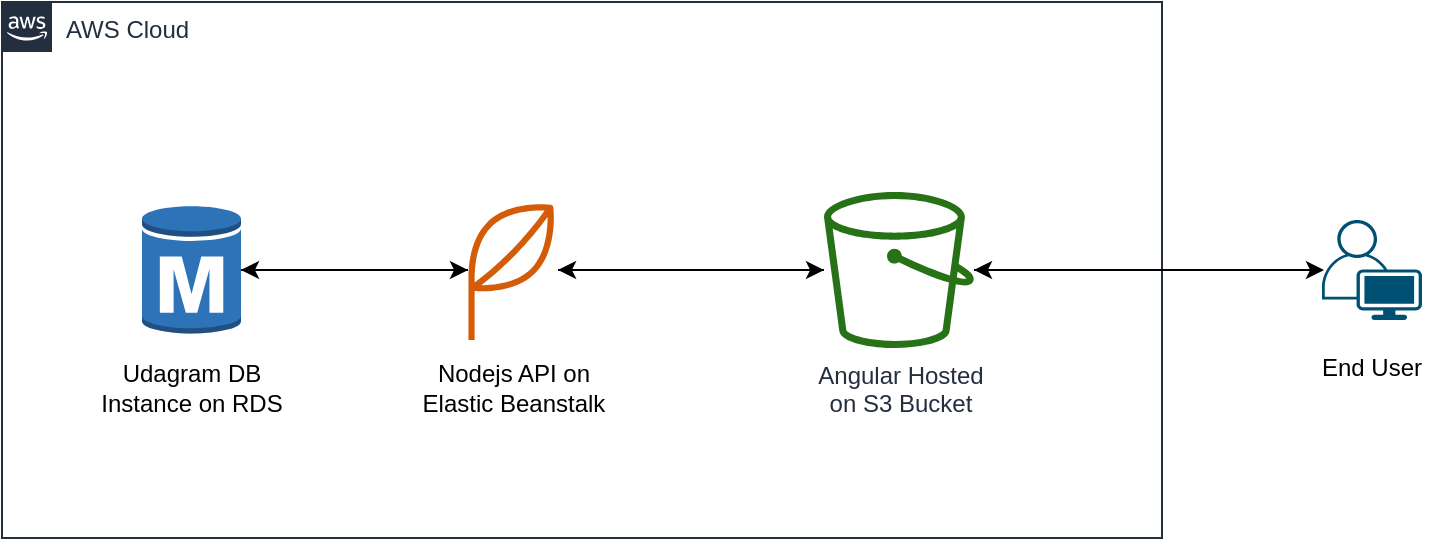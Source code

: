 <mxfile version="21.0.6" type="github">
  <diagram id="Ht1M8jgEwFfnCIfOTk4-" name="Page-1">
    <mxGraphModel dx="880" dy="1311" grid="1" gridSize="10" guides="1" tooltips="1" connect="1" arrows="1" fold="1" page="1" pageScale="1" pageWidth="1169" pageHeight="827" math="0" shadow="0">
      <root>
        <mxCell id="0" />
        <mxCell id="1" parent="0" />
        <mxCell id="UEzPUAAOIrF-is8g5C7q-175" value="AWS Cloud" style="points=[[0,0],[0.25,0],[0.5,0],[0.75,0],[1,0],[1,0.25],[1,0.5],[1,0.75],[1,1],[0.75,1],[0.5,1],[0.25,1],[0,1],[0,0.75],[0,0.5],[0,0.25]];outlineConnect=0;gradientColor=none;html=1;whiteSpace=wrap;fontSize=12;fontStyle=0;shape=mxgraph.aws4.group;grIcon=mxgraph.aws4.group_aws_cloud_alt;strokeColor=#232F3E;fillColor=none;verticalAlign=top;align=left;spacingLeft=30;fontColor=#232F3E;dashed=0;labelBackgroundColor=#ffffff;container=1;pointerEvents=0;collapsible=0;recursiveResize=0;" parent="1" vertex="1">
          <mxGeometry x="380" y="-718" width="580" height="268" as="geometry" />
        </mxCell>
        <mxCell id="5BPf2iVDKhnEHWOL0O9n-9" style="edgeStyle=orthogonalEdgeStyle;rounded=0;orthogonalLoop=1;jettySize=auto;html=1;" edge="1" parent="UEzPUAAOIrF-is8g5C7q-175" source="UEzPUAAOIrF-is8g5C7q-177" target="5BPf2iVDKhnEHWOL0O9n-6">
          <mxGeometry relative="1" as="geometry" />
        </mxCell>
        <mxCell id="UEzPUAAOIrF-is8g5C7q-177" value="Angular Hosted &lt;br&gt;on S3 Bucket" style="outlineConnect=0;fontColor=#232F3E;gradientColor=none;fillColor=#277116;strokeColor=none;dashed=0;verticalLabelPosition=bottom;verticalAlign=top;align=center;html=1;fontSize=12;fontStyle=0;aspect=fixed;pointerEvents=1;shape=mxgraph.aws4.bucket;labelBackgroundColor=#ffffff;" parent="UEzPUAAOIrF-is8g5C7q-175" vertex="1">
          <mxGeometry x="411" y="95" width="75" height="78" as="geometry" />
        </mxCell>
        <mxCell id="5BPf2iVDKhnEHWOL0O9n-12" style="edgeStyle=orthogonalEdgeStyle;rounded=0;orthogonalLoop=1;jettySize=auto;html=1;" edge="1" parent="UEzPUAAOIrF-is8g5C7q-175" source="5BPf2iVDKhnEHWOL0O9n-6" target="5BPf2iVDKhnEHWOL0O9n-11">
          <mxGeometry relative="1" as="geometry" />
        </mxCell>
        <mxCell id="5BPf2iVDKhnEHWOL0O9n-15" style="edgeStyle=orthogonalEdgeStyle;rounded=0;orthogonalLoop=1;jettySize=auto;html=1;" edge="1" parent="UEzPUAAOIrF-is8g5C7q-175" source="5BPf2iVDKhnEHWOL0O9n-6" target="UEzPUAAOIrF-is8g5C7q-177">
          <mxGeometry relative="1" as="geometry" />
        </mxCell>
        <mxCell id="5BPf2iVDKhnEHWOL0O9n-6" value="" style="sketch=0;outlineConnect=0;fontColor=#232F3E;gradientColor=none;fillColor=#D45B07;strokeColor=none;dashed=0;verticalLabelPosition=bottom;verticalAlign=top;align=center;html=1;fontSize=12;fontStyle=0;aspect=fixed;pointerEvents=1;shape=mxgraph.aws4.application;" vertex="1" parent="UEzPUAAOIrF-is8g5C7q-175">
          <mxGeometry x="232.9" y="99" width="45.21" height="70" as="geometry" />
        </mxCell>
        <mxCell id="5BPf2iVDKhnEHWOL0O9n-10" value="Nodejs API on Elastic Beanstalk" style="text;strokeColor=none;align=center;fillColor=none;html=1;verticalAlign=middle;whiteSpace=wrap;rounded=0;" vertex="1" parent="UEzPUAAOIrF-is8g5C7q-175">
          <mxGeometry x="203.62" y="178" width="103.78" height="30" as="geometry" />
        </mxCell>
        <mxCell id="5BPf2iVDKhnEHWOL0O9n-13" style="edgeStyle=orthogonalEdgeStyle;rounded=0;orthogonalLoop=1;jettySize=auto;html=1;" edge="1" parent="UEzPUAAOIrF-is8g5C7q-175" source="5BPf2iVDKhnEHWOL0O9n-11" target="5BPf2iVDKhnEHWOL0O9n-6">
          <mxGeometry relative="1" as="geometry" />
        </mxCell>
        <mxCell id="5BPf2iVDKhnEHWOL0O9n-11" value="" style="outlineConnect=0;dashed=0;verticalLabelPosition=bottom;verticalAlign=top;align=center;html=1;shape=mxgraph.aws3.rds_db_instance;fillColor=#2E73B8;gradientColor=none;" vertex="1" parent="UEzPUAAOIrF-is8g5C7q-175">
          <mxGeometry x="70" y="101" width="49.5" height="66" as="geometry" />
        </mxCell>
        <mxCell id="5BPf2iVDKhnEHWOL0O9n-17" value="Udagram DB Instance on RDS" style="text;strokeColor=none;align=center;fillColor=none;html=1;verticalAlign=middle;whiteSpace=wrap;rounded=0;" vertex="1" parent="UEzPUAAOIrF-is8g5C7q-175">
          <mxGeometry x="42.86" y="178" width="103.78" height="30" as="geometry" />
        </mxCell>
        <mxCell id="5BPf2iVDKhnEHWOL0O9n-4" style="edgeStyle=orthogonalEdgeStyle;rounded=0;orthogonalLoop=1;jettySize=auto;html=1;" edge="1" parent="1" source="5BPf2iVDKhnEHWOL0O9n-1" target="UEzPUAAOIrF-is8g5C7q-177">
          <mxGeometry relative="1" as="geometry" />
        </mxCell>
        <mxCell id="5BPf2iVDKhnEHWOL0O9n-1" value="" style="points=[[0.35,0,0],[0.98,0.51,0],[1,0.71,0],[0.67,1,0],[0,0.795,0],[0,0.65,0]];verticalLabelPosition=bottom;sketch=0;html=1;verticalAlign=top;aspect=fixed;align=center;pointerEvents=1;shape=mxgraph.cisco19.user;fillColor=#005073;strokeColor=none;" vertex="1" parent="1">
          <mxGeometry x="1040" y="-609" width="50" height="50" as="geometry" />
        </mxCell>
        <mxCell id="5BPf2iVDKhnEHWOL0O9n-2" value="End User" style="text;strokeColor=none;align=center;fillColor=none;html=1;verticalAlign=middle;whiteSpace=wrap;rounded=0;" vertex="1" parent="1">
          <mxGeometry x="1035" y="-550" width="60" height="30" as="geometry" />
        </mxCell>
        <mxCell id="5BPf2iVDKhnEHWOL0O9n-16" style="edgeStyle=orthogonalEdgeStyle;rounded=0;orthogonalLoop=1;jettySize=auto;html=1;entryX=0.02;entryY=0.5;entryDx=0;entryDy=0;entryPerimeter=0;" edge="1" parent="1" source="UEzPUAAOIrF-is8g5C7q-177" target="5BPf2iVDKhnEHWOL0O9n-1">
          <mxGeometry relative="1" as="geometry" />
        </mxCell>
      </root>
    </mxGraphModel>
  </diagram>
</mxfile>
